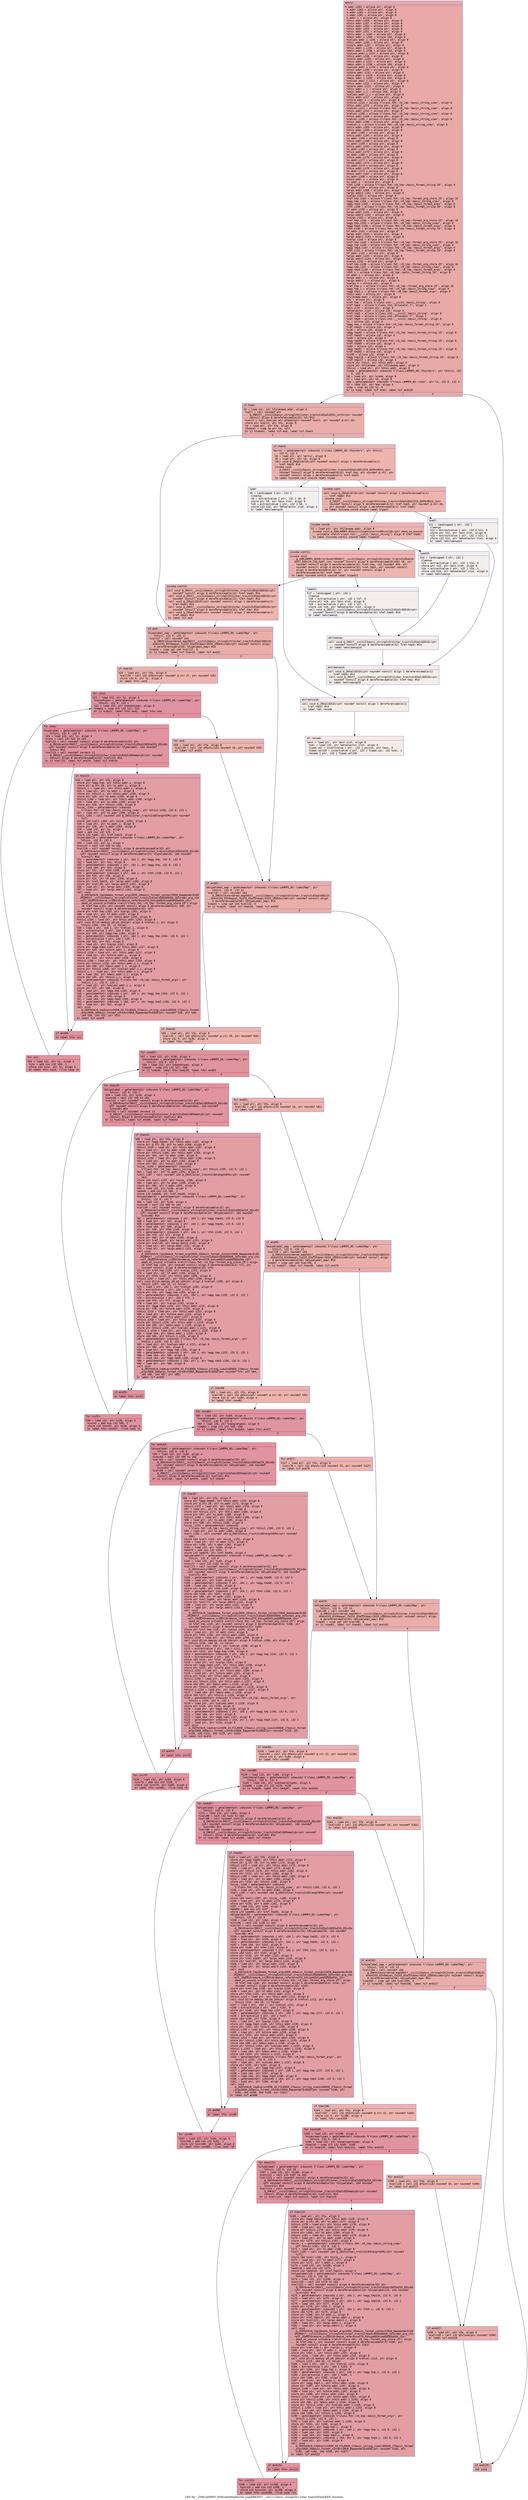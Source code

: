 digraph "CFG for '_ZN9LAMMPS_NS8LabelMap9write_mapERKNSt7__cxx1112basic_stringIcSt11char_traitsIcESaIcEEE' function" {
	label="CFG for '_ZN9LAMMPS_NS8LabelMap9write_mapERKNSt7__cxx1112basic_stringIcSt11char_traitsIcESaIcEEE' function";

	Node0x55bfca07d370 [shape=record,color="#3d50c3ff", style=filled, fillcolor="#ca3b3770" fontname="Courier",label="{entry:\l|  %.addr.i264 = alloca ptr, align 8\l  %.addr.i263 = alloca ptr, align 8\l  %.addr.i262 = alloca ptr, align 8\l  %.addr.i261 = alloca ptr, align 8\l  %.addr.i = alloca ptr, align 8\l  %this.addr.i259 = alloca ptr, align 8\l  %this.addr.i257 = alloca ptr, align 8\l  %this.addr.i255 = alloca ptr, align 8\l  %this.addr.i253 = alloca ptr, align 8\l  %this.addr.i251 = alloca ptr, align 8\l  %this.addr.i.i243 = alloca ptr, align 8\l  %desc.addr.i.i244 = alloca i64, align 8\l  %values.addr.i.i245 = alloca ptr, align 8\l  %this.addr.i246 = alloca ptr, align 8\l  %store.addr.i247 = alloca ptr, align 8\l  %this.addr.i.i235 = alloca ptr, align 8\l  %desc.addr.i.i236 = alloca i64, align 8\l  %values.addr.i.i237 = alloca ptr, align 8\l  %this.addr.i238 = alloca ptr, align 8\l  %store.addr.i239 = alloca ptr, align 8\l  %this.addr.i.i227 = alloca ptr, align 8\l  %desc.addr.i.i228 = alloca i64, align 8\l  %values.addr.i.i229 = alloca ptr, align 8\l  %this.addr.i230 = alloca ptr, align 8\l  %store.addr.i231 = alloca ptr, align 8\l  %this.addr.i.i219 = alloca ptr, align 8\l  %desc.addr.i.i220 = alloca i64, align 8\l  %values.addr.i.i221 = alloca ptr, align 8\l  %this.addr.i222 = alloca ptr, align 8\l  %store.addr.i223 = alloca ptr, align 8\l  %this.addr.i.i = alloca ptr, align 8\l  %desc.addr.i.i = alloca i64, align 8\l  %values.addr.i.i = alloca ptr, align 8\l  %this.addr.i217 = alloca ptr, align 8\l  %store.addr.i = alloca ptr, align 8\l  %retval.i214 = alloca %\"class.fmt::v9_lmp::basic_string_view\", align 8\l  %this.addr.i215 = alloca ptr, align 8\l  %retval.i211 = alloca %\"class.fmt::v9_lmp::basic_string_view\", align 8\l  %this.addr.i212 = alloca ptr, align 8\l  %retval.i208 = alloca %\"class.fmt::v9_lmp::basic_string_view\", align 8\l  %this.addr.i209 = alloca ptr, align 8\l  %retval.i205 = alloca %\"class.fmt::v9_lmp::basic_string_view\", align 8\l  %this.addr.i206 = alloca ptr, align 8\l  %retval.i = alloca %\"class.fmt::v9_lmp::basic_string_view\", align 8\l  %this.addr.i203 = alloca ptr, align 8\l  %this.addr.i198 = alloca ptr, align 8\l  %s.addr.i199 = alloca ptr, align 8\l  %this.addr.i193 = alloca ptr, align 8\l  %s.addr.i194 = alloca ptr, align 8\l  %this.addr.i188 = alloca ptr, align 8\l  %s.addr.i189 = alloca ptr, align 8\l  %this.addr.i183 = alloca ptr, align 8\l  %s.addr.i184 = alloca ptr, align 8\l  %this.addr.i179 = alloca ptr, align 8\l  %s.addr.i180 = alloca ptr, align 8\l  %this.addr.i176 = alloca ptr, align 8\l  %s.addr.i177 = alloca ptr, align 8\l  %this.addr.i173 = alloca ptr, align 8\l  %s.addr.i174 = alloca ptr, align 8\l  %this.addr.i170 = alloca ptr, align 8\l  %s.addr.i171 = alloca ptr, align 8\l  %this.addr.i167 = alloca ptr, align 8\l  %s.addr.i168 = alloca ptr, align 8\l  %this.addr.i = alloca ptr, align 8\l  %s.addr.i = alloca ptr, align 8\l  %fmt.i158 = alloca %\"class.fmt::v9_lmp::basic_format_string.10\", align 8\l  %f.addr.i159 = alloca ptr, align 8\l  %args.addr.i160 = alloca ptr, align 8\l  %args.addr2.i161 = alloca ptr, align 8\l  %vargs.i162 = alloca ptr, align 8\l  %ref.tmp.i163 = alloca %\"class.fmt::v9_lmp::format_arg_store.25\", align 16\l  %agg.tmp.i164 = alloca %\"class.fmt::v9_lmp::basic_string_view\", align 8\l  %agg.tmp3.i165 = alloca %\"class.fmt::v9_lmp::basic_format_args\", align 8\l  %fmt.i149 = alloca %\"class.fmt::v9_lmp::basic_format_string.10\", align 8\l  %f.addr.i150 = alloca ptr, align 8\l  %args.addr.i151 = alloca ptr, align 8\l  %args.addr2.i152 = alloca ptr, align 8\l  %vargs.i153 = alloca ptr, align 8\l  %ref.tmp.i154 = alloca %\"class.fmt::v9_lmp::format_arg_store.25\", align 16\l  %agg.tmp.i155 = alloca %\"class.fmt::v9_lmp::basic_string_view\", align 8\l  %agg.tmp3.i156 = alloca %\"class.fmt::v9_lmp::basic_format_args\", align 8\l  %fmt.i140 = alloca %\"class.fmt::v9_lmp::basic_format_string.10\", align 8\l  %f.addr.i141 = alloca ptr, align 8\l  %args.addr.i142 = alloca ptr, align 8\l  %args.addr2.i143 = alloca ptr, align 8\l  %vargs.i144 = alloca ptr, align 8\l  %ref.tmp.i145 = alloca %\"class.fmt::v9_lmp::format_arg_store.25\", align 16\l  %agg.tmp.i146 = alloca %\"class.fmt::v9_lmp::basic_string_view\", align 8\l  %agg.tmp3.i147 = alloca %\"class.fmt::v9_lmp::basic_format_args\", align 8\l  %fmt.i131 = alloca %\"class.fmt::v9_lmp::basic_format_string.10\", align 8\l  %f.addr.i132 = alloca ptr, align 8\l  %args.addr.i133 = alloca ptr, align 8\l  %args.addr2.i134 = alloca ptr, align 8\l  %vargs.i135 = alloca ptr, align 8\l  %ref.tmp.i136 = alloca %\"class.fmt::v9_lmp::format_arg_store.25\", align 16\l  %agg.tmp.i137 = alloca %\"class.fmt::v9_lmp::basic_string_view\", align 8\l  %agg.tmp3.i138 = alloca %\"class.fmt::v9_lmp::basic_format_args\", align 8\l  %fmt.i = alloca %\"class.fmt::v9_lmp::basic_format_string.10\", align 8\l  %f.addr.i = alloca ptr, align 8\l  %args.addr.i = alloca ptr, align 8\l  %args.addr2.i = alloca ptr, align 8\l  %vargs.i = alloca ptr, align 8\l  %ref.tmp.i = alloca %\"class.fmt::v9_lmp::format_arg_store.25\", align 16\l  %agg.tmp.i = alloca %\"class.fmt::v9_lmp::basic_string_view\", align 8\l  %agg.tmp3.i = alloca %\"class.fmt::v9_lmp::basic_format_args\", align 8\l  %this.addr = alloca ptr, align 8\l  %filename.addr = alloca ptr, align 8\l  %fp = alloca ptr, align 8\l  %ref.tmp = alloca %\"class.std::__cxx11::basic_string\", align 8\l  %ref.tmp4 = alloca %\"class.std::allocator.7\", align 1\l  %exn.slot = alloca ptr, align 8\l  %ehselector.slot = alloca i32, align 4\l  %ref.tmp5 = alloca %\"class.std::__cxx11::basic_string\", align 8\l  %ref.tmp6 = alloca %\"class.std::allocator.7\", align 1\l  %ref.tmp9 = alloca %\"class.std::__cxx11::basic_string\", align 8\l  %i = alloca i32, align 4\l  %agg.tmp = alloca %\"class.fmt::v9_lmp::basic_format_string.10\", align 8\l  %ref.tmp25 = alloca i32, align 4\l  %i36 = alloca i32, align 4\l  %agg.tmp44 = alloca %\"class.fmt::v9_lmp::basic_format_string.10\", align 8\l  %ref.tmp45 = alloca i32, align 4\l  %i60 = alloca i32, align 4\l  %agg.tmp68 = alloca %\"class.fmt::v9_lmp::basic_format_string.10\", align 8\l  %ref.tmp69 = alloca i32, align 4\l  %i84 = alloca i32, align 4\l  %agg.tmp92 = alloca %\"class.fmt::v9_lmp::basic_format_string.10\", align 8\l  %ref.tmp93 = alloca i32, align 4\l  %i108 = alloca i32, align 4\l  %agg.tmp116 = alloca %\"class.fmt::v9_lmp::basic_format_string.10\", align 8\l  %ref.tmp117 = alloca i32, align 4\l  store ptr %this, ptr %this.addr, align 8\l  store ptr %filename, ptr %filename.addr, align 8\l  %this1 = load ptr, ptr %this.addr, align 8\l  %comm = getelementptr inbounds %\"class.LAMMPS_NS::Pointers\", ptr %this1, i32\l... 0, i32 9\l  %0 = load ptr, ptr %comm, align 8\l  %1 = load ptr, ptr %0, align 8\l  %me = getelementptr inbounds %\"class.LAMMPS_NS::Comm\", ptr %1, i32 0, i32 4\l  %2 = load i32, ptr %me, align 4\l  %cmp = icmp eq i32 %2, 0\l  br i1 %cmp, label %if.then, label %if.end129\l|{<s0>T|<s1>F}}"];
	Node0x55bfca07d370:s0 -> Node0x55bfca083fa0[tooltip="entry -> if.then\nProbability 37.50%" ];
	Node0x55bfca07d370:s1 -> Node0x55bfca084010[tooltip="entry -> if.end129\nProbability 62.50%" ];
	Node0x55bfca083fa0 [shape=record,color="#3d50c3ff", style=filled, fillcolor="#d0473d70" fontname="Courier",label="{if.then:\l|  %3 = load ptr, ptr %filename.addr, align 8\l  %call = call noundef ptr\l... @_ZNKSt7__cxx1112basic_stringIcSt11char_traitsIcESaIcEE5c_strEv(ptr noundef\l... nonnull align 8 dereferenceable(32) %3) #14\l  %call2 = call noalias ptr @fopen(ptr noundef %call, ptr noundef @.str.25)\l  store ptr %call2, ptr %fp, align 8\l  %4 = load ptr, ptr %fp, align 8\l  %tobool = icmp ne ptr %4, null\l  br i1 %tobool, label %if.end, label %if.then3\l|{<s0>T|<s1>F}}"];
	Node0x55bfca083fa0:s0 -> Node0x55bfca084790[tooltip="if.then -> if.end\nProbability 62.50%" ];
	Node0x55bfca083fa0:s1 -> Node0x55bfca084860[tooltip="if.then -> if.then3\nProbability 37.50%" ];
	Node0x55bfca084860 [shape=record,color="#3d50c3ff", style=filled, fillcolor="#d8564670" fontname="Courier",label="{if.then3:\l|  %error = getelementptr inbounds %\"class.LAMMPS_NS::Pointers\", ptr %this1,\l... i32 0, i32 3\l  %5 = load ptr, ptr %error, align 8\l  %6 = load ptr, ptr %5, align 8\l  call void @_ZNSaIcEC1Ev(ptr noundef nonnull align 1 dereferenceable(1)\l... %ref.tmp4) #14\l  invoke void\l... @_ZNSt7__cxx1112basic_stringIcSt11char_traitsIcESaIcEEC2IS3_EEPKcRKS3_(ptr\l... noundef nonnull align 8 dereferenceable(32) %ref.tmp, ptr noundef @.str, ptr\l... noundef nonnull align 1 dereferenceable(1) %ref.tmp4)\l          to label %invoke.cont unwind label %lpad\l}"];
	Node0x55bfca084860 -> Node0x55bfca084d20[tooltip="if.then3 -> invoke.cont\nProbability 100.00%" ];
	Node0x55bfca084860 -> Node0x55bfca084da0[tooltip="if.then3 -> lpad\nProbability 0.00%" ];
	Node0x55bfca084d20 [shape=record,color="#3d50c3ff", style=filled, fillcolor="#d8564670" fontname="Courier",label="{invoke.cont:\l|  call void @_ZNSaIcEC1Ev(ptr noundef nonnull align 1 dereferenceable(1)\l... %ref.tmp6) #14\l  invoke void\l... @_ZNSt7__cxx1112basic_stringIcSt11char_traitsIcESaIcEEC2IS3_EEPKcRKS3_(ptr\l... noundef nonnull align 8 dereferenceable(32) %ref.tmp5, ptr noundef @.str.26,\l... ptr noundef nonnull align 1 dereferenceable(1) %ref.tmp6)\l          to label %invoke.cont8 unwind label %lpad7\l}"];
	Node0x55bfca084d20 -> Node0x55bfca085120[tooltip="invoke.cont -> invoke.cont8\nProbability 100.00%" ];
	Node0x55bfca084d20 -> Node0x55bfca085170[tooltip="invoke.cont -> lpad7\nProbability 0.00%" ];
	Node0x55bfca085120 [shape=record,color="#3d50c3ff", style=filled, fillcolor="#d8564670" fontname="Courier",label="{invoke.cont8:\l|  %7 = load ptr, ptr %filename.addr, align 8\l  invoke void @_ZN9LAMMPS_NS5utils11getsyserrorB5cxx11Ev(ptr dead_on_unwind\l... writable sret(%\"class.std::__cxx11::basic_string\") align 8 %ref.tmp9)\l          to label %invoke.cont11 unwind label %lpad10\l}"];
	Node0x55bfca085120 -> Node0x55bfca0850d0[tooltip="invoke.cont8 -> invoke.cont11\nProbability 100.00%" ];
	Node0x55bfca085120 -> Node0x55bfca0854c0[tooltip="invoke.cont8 -> lpad10\nProbability 0.00%" ];
	Node0x55bfca0850d0 [shape=record,color="#3d50c3ff", style=filled, fillcolor="#d8564670" fontname="Courier",label="{invoke.cont11:\l|  invoke void\l... @_ZN9LAMMPS_NS5Error3oneIJRKNSt7__cxx1112basic_stringIcSt11char_traitsIcESaIcE\l...EES7_EEEvS9_iS9_DpOT_(ptr noundef nonnull align 8 dereferenceable(196) %6, ptr\l... noundef nonnull align 8 dereferenceable(32) %ref.tmp, i32 noundef 455, ptr\l... noundef nonnull align 8 dereferenceable(32) %ref.tmp5, ptr noundef nonnull\l... align 8 dereferenceable(32) %7, ptr noundef nonnull align 8\l... dereferenceable(32) %ref.tmp9)\l          to label %invoke.cont13 unwind label %lpad12\l}"];
	Node0x55bfca0850d0 -> Node0x55bfca085780[tooltip="invoke.cont11 -> invoke.cont13\nProbability 100.00%" ];
	Node0x55bfca0850d0 -> Node0x55bfca085800[tooltip="invoke.cont11 -> lpad12\nProbability 0.00%" ];
	Node0x55bfca085780 [shape=record,color="#3d50c3ff", style=filled, fillcolor="#d8564670" fontname="Courier",label="{invoke.cont13:\l|  call void @_ZNSt7__cxx1112basic_stringIcSt11char_traitsIcESaIcEED1Ev(ptr\l... noundef nonnull align 8 dereferenceable(32) %ref.tmp9) #14\l  call void @_ZNSt7__cxx1112basic_stringIcSt11char_traitsIcESaIcEED1Ev(ptr\l... noundef nonnull align 8 dereferenceable(32) %ref.tmp5) #14\l  call void @_ZNSaIcED1Ev(ptr noundef nonnull align 1 dereferenceable(1)\l... %ref.tmp6) #14\l  call void @_ZNSt7__cxx1112basic_stringIcSt11char_traitsIcESaIcEED1Ev(ptr\l... noundef nonnull align 8 dereferenceable(32) %ref.tmp) #14\l  call void @_ZNSaIcED1Ev(ptr noundef nonnull align 1 dereferenceable(1)\l... %ref.tmp4) #14\l  br label %if.end\l}"];
	Node0x55bfca085780 -> Node0x55bfca084790[tooltip="invoke.cont13 -> if.end\nProbability 100.00%" ];
	Node0x55bfca084da0 [shape=record,color="#3d50c3ff", style=filled, fillcolor="#e3d9d370" fontname="Courier",label="{lpad:\l|  %8 = landingpad \{ ptr, i32 \}\l          cleanup\l  %9 = extractvalue \{ ptr, i32 \} %8, 0\l  store ptr %9, ptr %exn.slot, align 8\l  %10 = extractvalue \{ ptr, i32 \} %8, 1\l  store i32 %10, ptr %ehselector.slot, align 4\l  br label %ehcleanup16\l}"];
	Node0x55bfca084da0 -> Node0x55bfca0873e0[tooltip="lpad -> ehcleanup16\nProbability 100.00%" ];
	Node0x55bfca085170 [shape=record,color="#3d50c3ff", style=filled, fillcolor="#e3d9d370" fontname="Courier",label="{lpad7:\l|  %11 = landingpad \{ ptr, i32 \}\l          cleanup\l  %12 = extractvalue \{ ptr, i32 \} %11, 0\l  store ptr %12, ptr %exn.slot, align 8\l  %13 = extractvalue \{ ptr, i32 \} %11, 1\l  store i32 %13, ptr %ehselector.slot, align 4\l  br label %ehcleanup14\l}"];
	Node0x55bfca085170 -> Node0x55bfca087750[tooltip="lpad7 -> ehcleanup14\nProbability 100.00%" ];
	Node0x55bfca0854c0 [shape=record,color="#3d50c3ff", style=filled, fillcolor="#e3d9d370" fontname="Courier",label="{lpad10:\l|  %14 = landingpad \{ ptr, i32 \}\l          cleanup\l  %15 = extractvalue \{ ptr, i32 \} %14, 0\l  store ptr %15, ptr %exn.slot, align 8\l  %16 = extractvalue \{ ptr, i32 \} %14, 1\l  store i32 %16, ptr %ehselector.slot, align 4\l  br label %ehcleanup\l}"];
	Node0x55bfca0854c0 -> Node0x55bfca087b20[tooltip="lpad10 -> ehcleanup\nProbability 100.00%" ];
	Node0x55bfca085800 [shape=record,color="#3d50c3ff", style=filled, fillcolor="#e3d9d370" fontname="Courier",label="{lpad12:\l|  %17 = landingpad \{ ptr, i32 \}\l          cleanup\l  %18 = extractvalue \{ ptr, i32 \} %17, 0\l  store ptr %18, ptr %exn.slot, align 8\l  %19 = extractvalue \{ ptr, i32 \} %17, 1\l  store i32 %19, ptr %ehselector.slot, align 4\l  call void @_ZNSt7__cxx1112basic_stringIcSt11char_traitsIcESaIcEED1Ev(ptr\l... noundef nonnull align 8 dereferenceable(32) %ref.tmp9) #14\l  br label %ehcleanup\l}"];
	Node0x55bfca085800 -> Node0x55bfca087b20[tooltip="lpad12 -> ehcleanup\nProbability 100.00%" ];
	Node0x55bfca087b20 [shape=record,color="#3d50c3ff", style=filled, fillcolor="#e8d6cc70" fontname="Courier",label="{ehcleanup:\l|  call void @_ZNSt7__cxx1112basic_stringIcSt11char_traitsIcESaIcEED1Ev(ptr\l... noundef nonnull align 8 dereferenceable(32) %ref.tmp5) #14\l  br label %ehcleanup14\l}"];
	Node0x55bfca087b20 -> Node0x55bfca087750[tooltip="ehcleanup -> ehcleanup14\nProbability 100.00%" ];
	Node0x55bfca087750 [shape=record,color="#3d50c3ff", style=filled, fillcolor="#ead5c970" fontname="Courier",label="{ehcleanup14:\l|  call void @_ZNSaIcED1Ev(ptr noundef nonnull align 1 dereferenceable(1)\l... %ref.tmp6) #14\l  call void @_ZNSt7__cxx1112basic_stringIcSt11char_traitsIcESaIcEED1Ev(ptr\l... noundef nonnull align 8 dereferenceable(32) %ref.tmp) #14\l  br label %ehcleanup16\l}"];
	Node0x55bfca087750 -> Node0x55bfca0873e0[tooltip="ehcleanup14 -> ehcleanup16\nProbability 100.00%" ];
	Node0x55bfca0873e0 [shape=record,color="#3d50c3ff", style=filled, fillcolor="#ecd3c570" fontname="Courier",label="{ehcleanup16:\l|  call void @_ZNSaIcED1Ev(ptr noundef nonnull align 1 dereferenceable(1)\l... %ref.tmp4) #14\l  br label %eh.resume\l}"];
	Node0x55bfca0873e0 -> Node0x55bfca0885b0[tooltip="ehcleanup16 -> eh.resume\nProbability 100.00%" ];
	Node0x55bfca084790 [shape=record,color="#3d50c3ff", style=filled, fillcolor="#d0473d70" fontname="Courier",label="{if.end:\l|  %typelabel_map = getelementptr inbounds %\"class.LAMMPS_NS::LabelMap\", ptr\l... %this1, i32 0, i32 11\l  %call17 = call noundef i64\l... @_ZNKSt13unordered_mapINSt7__cxx1112basic_stringIcSt11char_traitsIcESaIcEEEiSt\l...4hashIS5_ESt8equal_toIS5_ESaISt4pairIKS5_iEEE4sizeEv(ptr noundef nonnull align\l... 8 dereferenceable(56) %typelabel_map) #14\l  %cmp18 = icmp ugt i64 %call17, 0\l  br i1 %cmp18, label %if.then19, label %if.end31\l|{<s0>T|<s1>F}}"];
	Node0x55bfca084790:s0 -> Node0x55bfca088a30[tooltip="if.end -> if.then19\nProbability 50.00%" ];
	Node0x55bfca084790:s1 -> Node0x55bfca088ab0[tooltip="if.end -> if.end31\nProbability 50.00%" ];
	Node0x55bfca088a30 [shape=record,color="#3d50c3ff", style=filled, fillcolor="#d6524470" fontname="Courier",label="{if.then19:\l|  %20 = load ptr, ptr %fp, align 8\l  %call20 = call i32 @fputs(ptr noundef @.str.27, ptr noundef %20)\l  store i32 0, ptr %i, align 4\l  br label %for.cond\l}"];
	Node0x55bfca088a30 -> Node0x55bfca088ed0[tooltip="if.then19 -> for.cond\nProbability 100.00%" ];
	Node0x55bfca088ed0 [shape=record,color="#b70d28ff", style=filled, fillcolor="#b70d2870" fontname="Courier",label="{for.cond:\l|  %21 = load i32, ptr %i, align 4\l  %natomtypes = getelementptr inbounds %\"class.LAMMPS_NS::LabelMap\", ptr\l... %this1, i32 0, i32 1\l  %22 = load i32, ptr %natomtypes, align 8\l  %cmp21 = icmp slt i32 %21, %22\l  br i1 %cmp21, label %for.body, label %for.end\l|{<s0>T|<s1>F}}"];
	Node0x55bfca088ed0:s0 -> Node0x55bfca0892a0[tooltip="for.cond -> for.body\nProbability 96.88%" ];
	Node0x55bfca088ed0:s1 -> Node0x55bfca089320[tooltip="for.cond -> for.end\nProbability 3.12%" ];
	Node0x55bfca0892a0 [shape=record,color="#b70d28ff", style=filled, fillcolor="#b70d2870" fontname="Courier",label="{for.body:\l|  %typelabel = getelementptr inbounds %\"class.LAMMPS_NS::LabelMap\", ptr\l... %this1, i32 0, i32 6\l  %23 = load i32, ptr %i, align 4\l  %conv = sext i32 %23 to i64\l  %call22 = call noundef nonnull align 8 dereferenceable(32) ptr\l... @_ZNSt6vectorINSt7__cxx1112basic_stringIcSt11char_traitsIcESaIcEEESaIS5_EEixEm\l...(ptr noundef nonnull align 8 dereferenceable(24) %typelabel, i64 noundef\l... %conv) #14\l  %call23 = call noundef zeroext i1\l... @_ZNKSt7__cxx1112basic_stringIcSt11char_traitsIcESaIcEE5emptyEv(ptr noundef\l... nonnull align 8 dereferenceable(32) %call22) #14\l  br i1 %call23, label %if.end29, label %if.then24\l|{<s0>T|<s1>F}}"];
	Node0x55bfca0892a0:s0 -> Node0x55bfca089870[tooltip="for.body -> if.end29\nProbability 50.00%" ];
	Node0x55bfca0892a0:s1 -> Node0x55bfca089a00[tooltip="for.body -> if.then24\nProbability 50.00%" ];
	Node0x55bfca089a00 [shape=record,color="#3d50c3ff", style=filled, fillcolor="#be242e70" fontname="Courier",label="{if.then24:\l|  %24 = load ptr, ptr %fp, align 8\l  store ptr %agg.tmp, ptr %this.addr.i, align 8\l  store ptr @.str.28, ptr %s.addr.i, align 8\l  %this1.i = load ptr, ptr %this.addr.i, align 8\l  %25 = load ptr, ptr %s.addr.i, align 8\l  store ptr %this1.i, ptr %this.addr.i198, align 8\l  store ptr %25, ptr %s.addr.i199, align 8\l  %this1.i200 = load ptr, ptr %this.addr.i198, align 8\l  %26 = load ptr, ptr %s.addr.i199, align 8\l  store ptr %26, ptr %this1.i200, align 8\l  %size_.i201 = getelementptr inbounds\l... %\"class.fmt::v9_lmp::basic_string_view\", ptr %this1.i200, i32 0, i32 1\l  %27 = load ptr, ptr %s.addr.i199, align 8\l  %call.i202 = call noundef i64 @_ZNSt11char_traitsIcE6lengthEPKc(ptr noundef\l... %27)\l  store i64 %call.i202, ptr %size_.i201, align 8\l  %28 = load ptr, ptr %s.addr.i, align 8\l  store ptr %28, ptr %.addr.i264, align 8\l  %29 = load i32, ptr %i, align 4\l  %add = add nsw i32 %29, 1\l  store i32 %add, ptr %ref.tmp25, align 4\l  %typelabel26 = getelementptr inbounds %\"class.LAMMPS_NS::LabelMap\", ptr\l... %this1, i32 0, i32 6\l  %30 = load i32, ptr %i, align 4\l  %conv27 = sext i32 %30 to i64\l  %call28 = call noundef nonnull align 8 dereferenceable(32) ptr\l... @_ZNSt6vectorINSt7__cxx1112basic_stringIcSt11char_traitsIcESaIcEEESaIS5_EEixEm\l...(ptr noundef nonnull align 8 dereferenceable(24) %typelabel26, i64 noundef\l... %conv27) #14\l  %31 = getelementptr inbounds \{ ptr, i64 \}, ptr %agg.tmp, i32 0, i32 0\l  %32 = load ptr, ptr %31, align 8\l  %33 = getelementptr inbounds \{ ptr, i64 \}, ptr %agg.tmp, i32 0, i32 1\l  %34 = load i64, ptr %33, align 8\l  store ptr %32, ptr %fmt.i158, align 8\l  %35 = getelementptr inbounds \{ ptr, i64 \}, ptr %fmt.i158, i32 0, i32 1\l  store i64 %34, ptr %35, align 8\l  store ptr %24, ptr %f.addr.i159, align 8\l  store ptr %ref.tmp25, ptr %args.addr.i160, align 8\l  store ptr %call28, ptr %args.addr2.i161, align 8\l  %36 = load ptr, ptr %args.addr.i160, align 8\l  %37 = load ptr, ptr %args.addr2.i161, align 8\l  call void\l... @_ZN3fmt6v9_lmp16make_format_argsINS0_20basic_format_contextINS0_8appenderEcEE\l...JRiRNSt7__cxx1112basic_stringIcSt11char_traitsIcESaIcEEEEEENS0_16format_arg_sto\l...reIT_JDpNSt9remove_cvINSt16remove_referenceIT0_E4typeEE4typeEEEEDpOSH_(ptr\l... dead_on_unwind writable sret(%\"class.fmt::v9_lmp::format_arg_store.25\") align\l... 16 %ref.tmp.i163, ptr noundef nonnull align 4 dereferenceable(4) %36, ptr\l... noundef nonnull align 8 dereferenceable(32) %37)\l  store ptr %ref.tmp.i163, ptr %vargs.i162, align 8\l  %38 = load ptr, ptr %f.addr.i159, align 8\l  store ptr %fmt.i158, ptr %this.addr.i203, align 8\l  %this1.i204 = load ptr, ptr %this.addr.i203, align 8\l  call void @llvm.memcpy.p0.p0.i64(ptr align 8 %retval.i, ptr align 8\l... %this1.i204, i64 16, i1 false)\l  %39 = load \{ ptr, i64 \}, ptr %retval.i, align 8\l  %40 = extractvalue \{ ptr, i64 \} %39, 0\l  store ptr %40, ptr %agg.tmp.i164, align 8\l  %41 = getelementptr inbounds \{ ptr, i64 \}, ptr %agg.tmp.i164, i32 0, i32 1\l  %42 = extractvalue \{ ptr, i64 \} %39, 1\l  store i64 %42, ptr %41, align 8\l  %43 = load ptr, ptr %vargs.i162, align 8\l  store ptr %agg.tmp3.i165, ptr %this.addr.i217, align 8\l  store ptr %43, ptr %store.addr.i, align 8\l  %this1.i218 = load ptr, ptr %this.addr.i217, align 8\l  %44 = load ptr, ptr %store.addr.i, align 8\l  store ptr %44, ptr %this.addr.i259, align 8\l  %this1.i260 = load ptr, ptr %this.addr.i259, align 8\l  store ptr %this1.i218, ptr %this.addr.i.i, align 8\l  store i64 209, ptr %desc.addr.i.i, align 8\l  store ptr %this1.i260, ptr %values.addr.i.i, align 8\l  %this1.i.i = load ptr, ptr %this.addr.i.i, align 8\l  %45 = load i64, ptr %desc.addr.i.i, align 8\l  store i64 %45, ptr %this1.i.i, align 8\l  %46 = getelementptr inbounds %\"class.fmt::v9_lmp::basic_format_args\", ptr\l... %this1.i.i, i32 0, i32 1\l  %47 = load ptr, ptr %values.addr.i.i, align 8\l  store ptr %47, ptr %46, align 8\l  %48 = load ptr, ptr %agg.tmp.i164, align 8\l  %49 = getelementptr inbounds \{ ptr, i64 \}, ptr %agg.tmp.i164, i32 0, i32 1\l  %50 = load i64, ptr %49, align 8\l  %51 = load i64, ptr %agg.tmp3.i165, align 8\l  %52 = getelementptr inbounds \{ i64, ptr \}, ptr %agg.tmp3.i165, i32 0, i32 1\l  %53 = load ptr, ptr %52, align 8\l  call void\l... @_ZN3fmt6v9_lmp6vprintEP8_IO_FILENS0_17basic_string_viewIcEENS0_17basic_format\l..._argsINS0_20basic_format_contextINS0_8appenderEcEEEE(ptr noundef %38, ptr %48,\l... i64 %50, i64 %51, ptr %53)\l  br label %if.end29\l}"];
	Node0x55bfca089a00 -> Node0x55bfca089870[tooltip="if.then24 -> if.end29\nProbability 100.00%" ];
	Node0x55bfca089870 [shape=record,color="#b70d28ff", style=filled, fillcolor="#b70d2870" fontname="Courier",label="{if.end29:\l|  br label %for.inc\l}"];
	Node0x55bfca089870 -> Node0x55bfca08d6d0[tooltip="if.end29 -> for.inc\nProbability 100.00%" ];
	Node0x55bfca08d6d0 [shape=record,color="#b70d28ff", style=filled, fillcolor="#b70d2870" fontname="Courier",label="{for.inc:\l|  %54 = load i32, ptr %i, align 4\l  %inc = add nsw i32 %54, 1\l  store i32 %inc, ptr %i, align 4\l  br label %for.cond, !llvm.loop !6\l}"];
	Node0x55bfca08d6d0 -> Node0x55bfca088ed0[tooltip="for.inc -> for.cond\nProbability 100.00%" ];
	Node0x55bfca089320 [shape=record,color="#3d50c3ff", style=filled, fillcolor="#d6524470" fontname="Courier",label="{for.end:\l|  %55 = load ptr, ptr %fp, align 8\l  %call30 = call i32 @fputc(i32 noundef 10, ptr noundef %55)\l  br label %if.end31\l}"];
	Node0x55bfca089320 -> Node0x55bfca088ab0[tooltip="for.end -> if.end31\nProbability 100.00%" ];
	Node0x55bfca088ab0 [shape=record,color="#3d50c3ff", style=filled, fillcolor="#d0473d70" fontname="Courier",label="{if.end31:\l|  %btypelabel_map = getelementptr inbounds %\"class.LAMMPS_NS::LabelMap\", ptr\l... %this1, i32 0, i32 12\l  %call32 = call noundef i64\l... @_ZNKSt13unordered_mapINSt7__cxx1112basic_stringIcSt11char_traitsIcESaIcEEEiSt\l...4hashIS5_ESt8equal_toIS5_ESaISt4pairIKS5_iEEE4sizeEv(ptr noundef nonnull align\l... 8 dereferenceable(56) %btypelabel_map) #14\l  %cmp33 = icmp ugt i64 %call32, 0\l  br i1 %cmp33, label %if.then34, label %if.end55\l|{<s0>T|<s1>F}}"];
	Node0x55bfca088ab0:s0 -> Node0x55bfca08e000[tooltip="if.end31 -> if.then34\nProbability 50.00%" ];
	Node0x55bfca088ab0:s1 -> Node0x55bfca081ba0[tooltip="if.end31 -> if.end55\nProbability 50.00%" ];
	Node0x55bfca08e000 [shape=record,color="#3d50c3ff", style=filled, fillcolor="#d6524470" fontname="Courier",label="{if.then34:\l|  %56 = load ptr, ptr %fp, align 8\l  %call35 = call i32 @fputs(ptr noundef @.str.29, ptr noundef %56)\l  store i32 0, ptr %i36, align 4\l  br label %for.cond37\l}"];
	Node0x55bfca08e000 -> Node0x55bfca081f40[tooltip="if.then34 -> for.cond37\nProbability 100.00%" ];
	Node0x55bfca081f40 [shape=record,color="#b70d28ff", style=filled, fillcolor="#b70d2870" fontname="Courier",label="{for.cond37:\l|  %57 = load i32, ptr %i36, align 4\l  %nbondtypes = getelementptr inbounds %\"class.LAMMPS_NS::LabelMap\", ptr\l... %this1, i32 0, i32 2\l  %58 = load i32, ptr %nbondtypes, align 4\l  %cmp38 = icmp slt i32 %57, %58\l  br i1 %cmp38, label %for.body39, label %for.end53\l|{<s0>T|<s1>F}}"];
	Node0x55bfca081f40:s0 -> Node0x55bfca082220[tooltip="for.cond37 -> for.body39\nProbability 96.88%" ];
	Node0x55bfca081f40:s1 -> Node0x55bfca0822a0[tooltip="for.cond37 -> for.end53\nProbability 3.12%" ];
	Node0x55bfca082220 [shape=record,color="#b70d28ff", style=filled, fillcolor="#b70d2870" fontname="Courier",label="{for.body39:\l|  %btypelabel = getelementptr inbounds %\"class.LAMMPS_NS::LabelMap\", ptr\l... %this1, i32 0, i32 7\l  %59 = load i32, ptr %i36, align 4\l  %conv40 = sext i32 %59 to i64\l  %call41 = call noundef nonnull align 8 dereferenceable(32) ptr\l... @_ZNSt6vectorINSt7__cxx1112basic_stringIcSt11char_traitsIcESaIcEEESaIS5_EEixEm\l...(ptr noundef nonnull align 8 dereferenceable(24) %btypelabel, i64 noundef\l... %conv40) #14\l  %call42 = call noundef zeroext i1\l... @_ZNKSt7__cxx1112basic_stringIcSt11char_traitsIcESaIcEE5emptyEv(ptr noundef\l... nonnull align 8 dereferenceable(32) %call41) #14\l  br i1 %call42, label %if.end50, label %if.then43\l|{<s0>T|<s1>F}}"];
	Node0x55bfca082220:s0 -> Node0x55bfca08f8f0[tooltip="for.body39 -> if.end50\nProbability 50.00%" ];
	Node0x55bfca082220:s1 -> Node0x55bfca08fa80[tooltip="for.body39 -> if.then43\nProbability 50.00%" ];
	Node0x55bfca08fa80 [shape=record,color="#3d50c3ff", style=filled, fillcolor="#be242e70" fontname="Courier",label="{if.then43:\l|  %60 = load ptr, ptr %fp, align 8\l  store ptr %agg.tmp44, ptr %this.addr.i167, align 8\l  store ptr @.str.28, ptr %s.addr.i168, align 8\l  %this1.i169 = load ptr, ptr %this.addr.i167, align 8\l  %61 = load ptr, ptr %s.addr.i168, align 8\l  store ptr %this1.i169, ptr %this.addr.i193, align 8\l  store ptr %61, ptr %s.addr.i194, align 8\l  %this1.i195 = load ptr, ptr %this.addr.i193, align 8\l  %62 = load ptr, ptr %s.addr.i194, align 8\l  store ptr %62, ptr %this1.i195, align 8\l  %size_.i196 = getelementptr inbounds\l... %\"class.fmt::v9_lmp::basic_string_view\", ptr %this1.i195, i32 0, i32 1\l  %63 = load ptr, ptr %s.addr.i194, align 8\l  %call.i197 = call noundef i64 @_ZNSt11char_traitsIcE6lengthEPKc(ptr noundef\l... %63)\l  store i64 %call.i197, ptr %size_.i196, align 8\l  %64 = load ptr, ptr %s.addr.i168, align 8\l  store ptr %64, ptr %.addr.i263, align 8\l  %65 = load i32, ptr %i36, align 4\l  %add46 = add nsw i32 %65, 1\l  store i32 %add46, ptr %ref.tmp45, align 4\l  %btypelabel47 = getelementptr inbounds %\"class.LAMMPS_NS::LabelMap\", ptr\l... %this1, i32 0, i32 7\l  %66 = load i32, ptr %i36, align 4\l  %conv48 = sext i32 %66 to i64\l  %call49 = call noundef nonnull align 8 dereferenceable(32) ptr\l... @_ZNSt6vectorINSt7__cxx1112basic_stringIcSt11char_traitsIcESaIcEEESaIS5_EEixEm\l...(ptr noundef nonnull align 8 dereferenceable(24) %btypelabel47, i64 noundef\l... %conv48) #14\l  %67 = getelementptr inbounds \{ ptr, i64 \}, ptr %agg.tmp44, i32 0, i32 0\l  %68 = load ptr, ptr %67, align 8\l  %69 = getelementptr inbounds \{ ptr, i64 \}, ptr %agg.tmp44, i32 0, i32 1\l  %70 = load i64, ptr %69, align 8\l  store ptr %68, ptr %fmt.i149, align 8\l  %71 = getelementptr inbounds \{ ptr, i64 \}, ptr %fmt.i149, i32 0, i32 1\l  store i64 %70, ptr %71, align 8\l  store ptr %60, ptr %f.addr.i150, align 8\l  store ptr %ref.tmp45, ptr %args.addr.i151, align 8\l  store ptr %call49, ptr %args.addr2.i152, align 8\l  %72 = load ptr, ptr %args.addr.i151, align 8\l  %73 = load ptr, ptr %args.addr2.i152, align 8\l  call void\l... @_ZN3fmt6v9_lmp16make_format_argsINS0_20basic_format_contextINS0_8appenderEcEE\l...JRiRNSt7__cxx1112basic_stringIcSt11char_traitsIcESaIcEEEEEENS0_16format_arg_sto\l...reIT_JDpNSt9remove_cvINSt16remove_referenceIT0_E4typeEE4typeEEEEDpOSH_(ptr\l... dead_on_unwind writable sret(%\"class.fmt::v9_lmp::format_arg_store.25\") align\l... 16 %ref.tmp.i154, ptr noundef nonnull align 4 dereferenceable(4) %72, ptr\l... noundef nonnull align 8 dereferenceable(32) %73)\l  store ptr %ref.tmp.i154, ptr %vargs.i153, align 8\l  %74 = load ptr, ptr %f.addr.i150, align 8\l  store ptr %fmt.i149, ptr %this.addr.i206, align 8\l  %this1.i207 = load ptr, ptr %this.addr.i206, align 8\l  call void @llvm.memcpy.p0.p0.i64(ptr align 8 %retval.i205, ptr align 8\l... %this1.i207, i64 16, i1 false)\l  %75 = load \{ ptr, i64 \}, ptr %retval.i205, align 8\l  %76 = extractvalue \{ ptr, i64 \} %75, 0\l  store ptr %76, ptr %agg.tmp.i155, align 8\l  %77 = getelementptr inbounds \{ ptr, i64 \}, ptr %agg.tmp.i155, i32 0, i32 1\l  %78 = extractvalue \{ ptr, i64 \} %75, 1\l  store i64 %78, ptr %77, align 8\l  %79 = load ptr, ptr %vargs.i153, align 8\l  store ptr %agg.tmp3.i156, ptr %this.addr.i222, align 8\l  store ptr %79, ptr %store.addr.i223, align 8\l  %this1.i224 = load ptr, ptr %this.addr.i222, align 8\l  %80 = load ptr, ptr %store.addr.i223, align 8\l  store ptr %80, ptr %this.addr.i257, align 8\l  %this1.i258 = load ptr, ptr %this.addr.i257, align 8\l  store ptr %this1.i224, ptr %this.addr.i.i219, align 8\l  store i64 209, ptr %desc.addr.i.i220, align 8\l  store ptr %this1.i258, ptr %values.addr.i.i221, align 8\l  %this1.i.i226 = load ptr, ptr %this.addr.i.i219, align 8\l  %81 = load i64, ptr %desc.addr.i.i220, align 8\l  store i64 %81, ptr %this1.i.i226, align 8\l  %82 = getelementptr inbounds %\"class.fmt::v9_lmp::basic_format_args\", ptr\l... %this1.i.i226, i32 0, i32 1\l  %83 = load ptr, ptr %values.addr.i.i221, align 8\l  store ptr %83, ptr %82, align 8\l  %84 = load ptr, ptr %agg.tmp.i155, align 8\l  %85 = getelementptr inbounds \{ ptr, i64 \}, ptr %agg.tmp.i155, i32 0, i32 1\l  %86 = load i64, ptr %85, align 8\l  %87 = load i64, ptr %agg.tmp3.i156, align 8\l  %88 = getelementptr inbounds \{ i64, ptr \}, ptr %agg.tmp3.i156, i32 0, i32 1\l  %89 = load ptr, ptr %88, align 8\l  call void\l... @_ZN3fmt6v9_lmp6vprintEP8_IO_FILENS0_17basic_string_viewIcEENS0_17basic_format\l..._argsINS0_20basic_format_contextINS0_8appenderEcEEEE(ptr noundef %74, ptr %84,\l... i64 %86, i64 %87, ptr %89)\l  br label %if.end50\l}"];
	Node0x55bfca08fa80 -> Node0x55bfca08f8f0[tooltip="if.then43 -> if.end50\nProbability 100.00%" ];
	Node0x55bfca08f8f0 [shape=record,color="#b70d28ff", style=filled, fillcolor="#b70d2870" fontname="Courier",label="{if.end50:\l|  br label %for.inc51\l}"];
	Node0x55bfca08f8f0 -> Node0x55bfca092c70[tooltip="if.end50 -> for.inc51\nProbability 100.00%" ];
	Node0x55bfca092c70 [shape=record,color="#b70d28ff", style=filled, fillcolor="#b70d2870" fontname="Courier",label="{for.inc51:\l|  %90 = load i32, ptr %i36, align 4\l  %inc52 = add nsw i32 %90, 1\l  store i32 %inc52, ptr %i36, align 4\l  br label %for.cond37, !llvm.loop !8\l}"];
	Node0x55bfca092c70 -> Node0x55bfca081f40[tooltip="for.inc51 -> for.cond37\nProbability 100.00%" ];
	Node0x55bfca0822a0 [shape=record,color="#3d50c3ff", style=filled, fillcolor="#d6524470" fontname="Courier",label="{for.end53:\l|  %91 = load ptr, ptr %fp, align 8\l  %call54 = call i32 @fputc(i32 noundef 10, ptr noundef %91)\l  br label %if.end55\l}"];
	Node0x55bfca0822a0 -> Node0x55bfca081ba0[tooltip="for.end53 -> if.end55\nProbability 100.00%" ];
	Node0x55bfca081ba0 [shape=record,color="#3d50c3ff", style=filled, fillcolor="#d0473d70" fontname="Courier",label="{if.end55:\l|  %atypelabel_map = getelementptr inbounds %\"class.LAMMPS_NS::LabelMap\", ptr\l... %this1, i32 0, i32 13\l  %call56 = call noundef i64\l... @_ZNKSt13unordered_mapINSt7__cxx1112basic_stringIcSt11char_traitsIcESaIcEEEiSt\l...4hashIS5_ESt8equal_toIS5_ESaISt4pairIKS5_iEEE4sizeEv(ptr noundef nonnull align\l... 8 dereferenceable(56) %atypelabel_map) #14\l  %cmp57 = icmp ugt i64 %call56, 0\l  br i1 %cmp57, label %if.then58, label %if.end79\l|{<s0>T|<s1>F}}"];
	Node0x55bfca081ba0:s0 -> Node0x55bfca0934b0[tooltip="if.end55 -> if.then58\nProbability 50.00%" ];
	Node0x55bfca081ba0:s1 -> Node0x55bfca093530[tooltip="if.end55 -> if.end79\nProbability 50.00%" ];
	Node0x55bfca0934b0 [shape=record,color="#3d50c3ff", style=filled, fillcolor="#d6524470" fontname="Courier",label="{if.then58:\l|  %92 = load ptr, ptr %fp, align 8\l  %call59 = call i32 @fputs(ptr noundef @.str.30, ptr noundef %92)\l  store i32 0, ptr %i60, align 4\l  br label %for.cond61\l}"];
	Node0x55bfca0934b0 -> Node0x55bfca0938d0[tooltip="if.then58 -> for.cond61\nProbability 100.00%" ];
	Node0x55bfca0938d0 [shape=record,color="#b70d28ff", style=filled, fillcolor="#b70d2870" fontname="Courier",label="{for.cond61:\l|  %93 = load i32, ptr %i60, align 4\l  %nangletypes = getelementptr inbounds %\"class.LAMMPS_NS::LabelMap\", ptr\l... %this1, i32 0, i32 3\l  %94 = load i32, ptr %nangletypes, align 8\l  %cmp62 = icmp slt i32 %93, %94\l  br i1 %cmp62, label %for.body63, label %for.end77\l|{<s0>T|<s1>F}}"];
	Node0x55bfca0938d0:s0 -> Node0x55bfca093bb0[tooltip="for.cond61 -> for.body63\nProbability 96.88%" ];
	Node0x55bfca0938d0:s1 -> Node0x55bfca093c30[tooltip="for.cond61 -> for.end77\nProbability 3.12%" ];
	Node0x55bfca093bb0 [shape=record,color="#b70d28ff", style=filled, fillcolor="#b70d2870" fontname="Courier",label="{for.body63:\l|  %atypelabel = getelementptr inbounds %\"class.LAMMPS_NS::LabelMap\", ptr\l... %this1, i32 0, i32 8\l  %95 = load i32, ptr %i60, align 4\l  %conv64 = sext i32 %95 to i64\l  %call65 = call noundef nonnull align 8 dereferenceable(32) ptr\l... @_ZNSt6vectorINSt7__cxx1112basic_stringIcSt11char_traitsIcESaIcEEESaIS5_EEixEm\l...(ptr noundef nonnull align 8 dereferenceable(24) %atypelabel, i64 noundef\l... %conv64) #14\l  %call66 = call noundef zeroext i1\l... @_ZNKSt7__cxx1112basic_stringIcSt11char_traitsIcESaIcEE5emptyEv(ptr noundef\l... nonnull align 8 dereferenceable(32) %call65) #14\l  br i1 %call66, label %if.end74, label %if.then67\l|{<s0>T|<s1>F}}"];
	Node0x55bfca093bb0:s0 -> Node0x55bfca08c8a0[tooltip="for.body63 -> if.end74\nProbability 50.00%" ];
	Node0x55bfca093bb0:s1 -> Node0x55bfca08ca30[tooltip="for.body63 -> if.then67\nProbability 50.00%" ];
	Node0x55bfca08ca30 [shape=record,color="#3d50c3ff", style=filled, fillcolor="#be242e70" fontname="Courier",label="{if.then67:\l|  %96 = load ptr, ptr %fp, align 8\l  store ptr %agg.tmp68, ptr %this.addr.i170, align 8\l  store ptr @.str.28, ptr %s.addr.i171, align 8\l  %this1.i172 = load ptr, ptr %this.addr.i170, align 8\l  %97 = load ptr, ptr %s.addr.i171, align 8\l  store ptr %this1.i172, ptr %this.addr.i188, align 8\l  store ptr %97, ptr %s.addr.i189, align 8\l  %this1.i190 = load ptr, ptr %this.addr.i188, align 8\l  %98 = load ptr, ptr %s.addr.i189, align 8\l  store ptr %98, ptr %this1.i190, align 8\l  %size_.i191 = getelementptr inbounds\l... %\"class.fmt::v9_lmp::basic_string_view\", ptr %this1.i190, i32 0, i32 1\l  %99 = load ptr, ptr %s.addr.i189, align 8\l  %call.i192 = call noundef i64 @_ZNSt11char_traitsIcE6lengthEPKc(ptr noundef\l... %99)\l  store i64 %call.i192, ptr %size_.i191, align 8\l  %100 = load ptr, ptr %s.addr.i171, align 8\l  store ptr %100, ptr %.addr.i262, align 8\l  %101 = load i32, ptr %i60, align 4\l  %add70 = add nsw i32 %101, 1\l  store i32 %add70, ptr %ref.tmp69, align 4\l  %atypelabel71 = getelementptr inbounds %\"class.LAMMPS_NS::LabelMap\", ptr\l... %this1, i32 0, i32 8\l  %102 = load i32, ptr %i60, align 4\l  %conv72 = sext i32 %102 to i64\l  %call73 = call noundef nonnull align 8 dereferenceable(32) ptr\l... @_ZNSt6vectorINSt7__cxx1112basic_stringIcSt11char_traitsIcESaIcEEESaIS5_EEixEm\l...(ptr noundef nonnull align 8 dereferenceable(24) %atypelabel71, i64 noundef\l... %conv72) #14\l  %103 = getelementptr inbounds \{ ptr, i64 \}, ptr %agg.tmp68, i32 0, i32 0\l  %104 = load ptr, ptr %103, align 8\l  %105 = getelementptr inbounds \{ ptr, i64 \}, ptr %agg.tmp68, i32 0, i32 1\l  %106 = load i64, ptr %105, align 8\l  store ptr %104, ptr %fmt.i140, align 8\l  %107 = getelementptr inbounds \{ ptr, i64 \}, ptr %fmt.i140, i32 0, i32 1\l  store i64 %106, ptr %107, align 8\l  store ptr %96, ptr %f.addr.i141, align 8\l  store ptr %ref.tmp69, ptr %args.addr.i142, align 8\l  store ptr %call73, ptr %args.addr2.i143, align 8\l  %108 = load ptr, ptr %args.addr.i142, align 8\l  %109 = load ptr, ptr %args.addr2.i143, align 8\l  call void\l... @_ZN3fmt6v9_lmp16make_format_argsINS0_20basic_format_contextINS0_8appenderEcEE\l...JRiRNSt7__cxx1112basic_stringIcSt11char_traitsIcESaIcEEEEEENS0_16format_arg_sto\l...reIT_JDpNSt9remove_cvINSt16remove_referenceIT0_E4typeEE4typeEEEEDpOSH_(ptr\l... dead_on_unwind writable sret(%\"class.fmt::v9_lmp::format_arg_store.25\") align\l... 16 %ref.tmp.i145, ptr noundef nonnull align 4 dereferenceable(4) %108, ptr\l... noundef nonnull align 8 dereferenceable(32) %109)\l  store ptr %ref.tmp.i145, ptr %vargs.i144, align 8\l  %110 = load ptr, ptr %f.addr.i141, align 8\l  store ptr %fmt.i140, ptr %this.addr.i209, align 8\l  %this1.i210 = load ptr, ptr %this.addr.i209, align 8\l  call void @llvm.memcpy.p0.p0.i64(ptr align 8 %retval.i208, ptr align 8\l... %this1.i210, i64 16, i1 false)\l  %111 = load \{ ptr, i64 \}, ptr %retval.i208, align 8\l  %112 = extractvalue \{ ptr, i64 \} %111, 0\l  store ptr %112, ptr %agg.tmp.i146, align 8\l  %113 = getelementptr inbounds \{ ptr, i64 \}, ptr %agg.tmp.i146, i32 0, i32 1\l  %114 = extractvalue \{ ptr, i64 \} %111, 1\l  store i64 %114, ptr %113, align 8\l  %115 = load ptr, ptr %vargs.i144, align 8\l  store ptr %agg.tmp3.i147, ptr %this.addr.i230, align 8\l  store ptr %115, ptr %store.addr.i231, align 8\l  %this1.i232 = load ptr, ptr %this.addr.i230, align 8\l  %116 = load ptr, ptr %store.addr.i231, align 8\l  store ptr %116, ptr %this.addr.i255, align 8\l  %this1.i256 = load ptr, ptr %this.addr.i255, align 8\l  store ptr %this1.i232, ptr %this.addr.i.i227, align 8\l  store i64 209, ptr %desc.addr.i.i228, align 8\l  store ptr %this1.i256, ptr %values.addr.i.i229, align 8\l  %this1.i.i234 = load ptr, ptr %this.addr.i.i227, align 8\l  %117 = load i64, ptr %desc.addr.i.i228, align 8\l  store i64 %117, ptr %this1.i.i234, align 8\l  %118 = getelementptr inbounds %\"class.fmt::v9_lmp::basic_format_args\", ptr\l... %this1.i.i234, i32 0, i32 1\l  %119 = load ptr, ptr %values.addr.i.i229, align 8\l  store ptr %119, ptr %118, align 8\l  %120 = load ptr, ptr %agg.tmp.i146, align 8\l  %121 = getelementptr inbounds \{ ptr, i64 \}, ptr %agg.tmp.i146, i32 0, i32 1\l  %122 = load i64, ptr %121, align 8\l  %123 = load i64, ptr %agg.tmp3.i147, align 8\l  %124 = getelementptr inbounds \{ i64, ptr \}, ptr %agg.tmp3.i147, i32 0, i32 1\l  %125 = load ptr, ptr %124, align 8\l  call void\l... @_ZN3fmt6v9_lmp6vprintEP8_IO_FILENS0_17basic_string_viewIcEENS0_17basic_format\l..._argsINS0_20basic_format_contextINS0_8appenderEcEEEE(ptr noundef %110, ptr\l... %120, i64 %122, i64 %123, ptr %125)\l  br label %if.end74\l}"];
	Node0x55bfca08ca30 -> Node0x55bfca08c8a0[tooltip="if.then67 -> if.end74\nProbability 100.00%" ];
	Node0x55bfca08c8a0 [shape=record,color="#b70d28ff", style=filled, fillcolor="#b70d2870" fontname="Courier",label="{if.end74:\l|  br label %for.inc75\l}"];
	Node0x55bfca08c8a0 -> Node0x55bfca097b00[tooltip="if.end74 -> for.inc75\nProbability 100.00%" ];
	Node0x55bfca097b00 [shape=record,color="#b70d28ff", style=filled, fillcolor="#b70d2870" fontname="Courier",label="{for.inc75:\l|  %126 = load i32, ptr %i60, align 4\l  %inc76 = add nsw i32 %126, 1\l  store i32 %inc76, ptr %i60, align 4\l  br label %for.cond61, !llvm.loop !9\l}"];
	Node0x55bfca097b00 -> Node0x55bfca0938d0[tooltip="for.inc75 -> for.cond61\nProbability 100.00%" ];
	Node0x55bfca093c30 [shape=record,color="#3d50c3ff", style=filled, fillcolor="#d6524470" fontname="Courier",label="{for.end77:\l|  %127 = load ptr, ptr %fp, align 8\l  %call78 = call i32 @fputc(i32 noundef 10, ptr noundef %127)\l  br label %if.end79\l}"];
	Node0x55bfca093c30 -> Node0x55bfca093530[tooltip="for.end77 -> if.end79\nProbability 100.00%" ];
	Node0x55bfca093530 [shape=record,color="#3d50c3ff", style=filled, fillcolor="#d0473d70" fontname="Courier",label="{if.end79:\l|  %dtypelabel_map = getelementptr inbounds %\"class.LAMMPS_NS::LabelMap\", ptr\l... %this1, i32 0, i32 14\l  %call80 = call noundef i64\l... @_ZNKSt13unordered_mapINSt7__cxx1112basic_stringIcSt11char_traitsIcESaIcEEEiSt\l...4hashIS5_ESt8equal_toIS5_ESaISt4pairIKS5_iEEE4sizeEv(ptr noundef nonnull align\l... 8 dereferenceable(56) %dtypelabel_map) #14\l  %cmp81 = icmp ugt i64 %call80, 0\l  br i1 %cmp81, label %if.then82, label %if.end103\l|{<s0>T|<s1>F}}"];
	Node0x55bfca093530:s0 -> Node0x55bfca098340[tooltip="if.end79 -> if.then82\nProbability 50.00%" ];
	Node0x55bfca093530:s1 -> Node0x55bfca0983c0[tooltip="if.end79 -> if.end103\nProbability 50.00%" ];
	Node0x55bfca098340 [shape=record,color="#3d50c3ff", style=filled, fillcolor="#d6524470" fontname="Courier",label="{if.then82:\l|  %128 = load ptr, ptr %fp, align 8\l  %call83 = call i32 @fputs(ptr noundef @.str.31, ptr noundef %128)\l  store i32 0, ptr %i84, align 4\l  br label %for.cond85\l}"];
	Node0x55bfca098340 -> Node0x55bfca098760[tooltip="if.then82 -> for.cond85\nProbability 100.00%" ];
	Node0x55bfca098760 [shape=record,color="#b70d28ff", style=filled, fillcolor="#b70d2870" fontname="Courier",label="{for.cond85:\l|  %129 = load i32, ptr %i84, align 4\l  %ndihedraltypes = getelementptr inbounds %\"class.LAMMPS_NS::LabelMap\", ptr\l... %this1, i32 0, i32 4\l  %130 = load i32, ptr %ndihedraltypes, align 4\l  %cmp86 = icmp slt i32 %129, %130\l  br i1 %cmp86, label %for.body87, label %for.end101\l|{<s0>T|<s1>F}}"];
	Node0x55bfca098760:s0 -> Node0x55bfca098a40[tooltip="for.cond85 -> for.body87\nProbability 96.88%" ];
	Node0x55bfca098760:s1 -> Node0x55bfca098ac0[tooltip="for.cond85 -> for.end101\nProbability 3.12%" ];
	Node0x55bfca098a40 [shape=record,color="#b70d28ff", style=filled, fillcolor="#b70d2870" fontname="Courier",label="{for.body87:\l|  %dtypelabel = getelementptr inbounds %\"class.LAMMPS_NS::LabelMap\", ptr\l... %this1, i32 0, i32 9\l  %131 = load i32, ptr %i84, align 4\l  %conv88 = sext i32 %131 to i64\l  %call89 = call noundef nonnull align 8 dereferenceable(32) ptr\l... @_ZNSt6vectorINSt7__cxx1112basic_stringIcSt11char_traitsIcESaIcEEESaIS5_EEixEm\l...(ptr noundef nonnull align 8 dereferenceable(24) %dtypelabel, i64 noundef\l... %conv88) #14\l  %call90 = call noundef zeroext i1\l... @_ZNKSt7__cxx1112basic_stringIcSt11char_traitsIcESaIcEE5emptyEv(ptr noundef\l... nonnull align 8 dereferenceable(32) %call89) #14\l  br i1 %call90, label %if.end98, label %if.then91\l|{<s0>T|<s1>F}}"];
	Node0x55bfca098a40:s0 -> Node0x55bfca098f60[tooltip="for.body87 -> if.end98\nProbability 50.00%" ];
	Node0x55bfca098a40:s1 -> Node0x55bfca0990f0[tooltip="for.body87 -> if.then91\nProbability 50.00%" ];
	Node0x55bfca0990f0 [shape=record,color="#3d50c3ff", style=filled, fillcolor="#be242e70" fontname="Courier",label="{if.then91:\l|  %132 = load ptr, ptr %fp, align 8\l  store ptr %agg.tmp92, ptr %this.addr.i173, align 8\l  store ptr @.str.28, ptr %s.addr.i174, align 8\l  %this1.i175 = load ptr, ptr %this.addr.i173, align 8\l  %133 = load ptr, ptr %s.addr.i174, align 8\l  store ptr %this1.i175, ptr %this.addr.i183, align 8\l  store ptr %133, ptr %s.addr.i184, align 8\l  %this1.i185 = load ptr, ptr %this.addr.i183, align 8\l  %134 = load ptr, ptr %s.addr.i184, align 8\l  store ptr %134, ptr %this1.i185, align 8\l  %size_.i186 = getelementptr inbounds\l... %\"class.fmt::v9_lmp::basic_string_view\", ptr %this1.i185, i32 0, i32 1\l  %135 = load ptr, ptr %s.addr.i184, align 8\l  %call.i187 = call noundef i64 @_ZNSt11char_traitsIcE6lengthEPKc(ptr noundef\l... %135)\l  store i64 %call.i187, ptr %size_.i186, align 8\l  %136 = load ptr, ptr %s.addr.i174, align 8\l  store ptr %136, ptr %.addr.i261, align 8\l  %137 = load i32, ptr %i84, align 4\l  %add94 = add nsw i32 %137, 1\l  store i32 %add94, ptr %ref.tmp93, align 4\l  %dtypelabel95 = getelementptr inbounds %\"class.LAMMPS_NS::LabelMap\", ptr\l... %this1, i32 0, i32 9\l  %138 = load i32, ptr %i84, align 4\l  %conv96 = sext i32 %138 to i64\l  %call97 = call noundef nonnull align 8 dereferenceable(32) ptr\l... @_ZNSt6vectorINSt7__cxx1112basic_stringIcSt11char_traitsIcESaIcEEESaIS5_EEixEm\l...(ptr noundef nonnull align 8 dereferenceable(24) %dtypelabel95, i64 noundef\l... %conv96) #14\l  %139 = getelementptr inbounds \{ ptr, i64 \}, ptr %agg.tmp92, i32 0, i32 0\l  %140 = load ptr, ptr %139, align 8\l  %141 = getelementptr inbounds \{ ptr, i64 \}, ptr %agg.tmp92, i32 0, i32 1\l  %142 = load i64, ptr %141, align 8\l  store ptr %140, ptr %fmt.i131, align 8\l  %143 = getelementptr inbounds \{ ptr, i64 \}, ptr %fmt.i131, i32 0, i32 1\l  store i64 %142, ptr %143, align 8\l  store ptr %132, ptr %f.addr.i132, align 8\l  store ptr %ref.tmp93, ptr %args.addr.i133, align 8\l  store ptr %call97, ptr %args.addr2.i134, align 8\l  %144 = load ptr, ptr %args.addr.i133, align 8\l  %145 = load ptr, ptr %args.addr2.i134, align 8\l  call void\l... @_ZN3fmt6v9_lmp16make_format_argsINS0_20basic_format_contextINS0_8appenderEcEE\l...JRiRNSt7__cxx1112basic_stringIcSt11char_traitsIcESaIcEEEEEENS0_16format_arg_sto\l...reIT_JDpNSt9remove_cvINSt16remove_referenceIT0_E4typeEE4typeEEEEDpOSH_(ptr\l... dead_on_unwind writable sret(%\"class.fmt::v9_lmp::format_arg_store.25\") align\l... 16 %ref.tmp.i136, ptr noundef nonnull align 4 dereferenceable(4) %144, ptr\l... noundef nonnull align 8 dereferenceable(32) %145)\l  store ptr %ref.tmp.i136, ptr %vargs.i135, align 8\l  %146 = load ptr, ptr %f.addr.i132, align 8\l  store ptr %fmt.i131, ptr %this.addr.i212, align 8\l  %this1.i213 = load ptr, ptr %this.addr.i212, align 8\l  call void @llvm.memcpy.p0.p0.i64(ptr align 8 %retval.i211, ptr align 8\l... %this1.i213, i64 16, i1 false)\l  %147 = load \{ ptr, i64 \}, ptr %retval.i211, align 8\l  %148 = extractvalue \{ ptr, i64 \} %147, 0\l  store ptr %148, ptr %agg.tmp.i137, align 8\l  %149 = getelementptr inbounds \{ ptr, i64 \}, ptr %agg.tmp.i137, i32 0, i32 1\l  %150 = extractvalue \{ ptr, i64 \} %147, 1\l  store i64 %150, ptr %149, align 8\l  %151 = load ptr, ptr %vargs.i135, align 8\l  store ptr %agg.tmp3.i138, ptr %this.addr.i238, align 8\l  store ptr %151, ptr %store.addr.i239, align 8\l  %this1.i240 = load ptr, ptr %this.addr.i238, align 8\l  %152 = load ptr, ptr %store.addr.i239, align 8\l  store ptr %152, ptr %this.addr.i253, align 8\l  %this1.i254 = load ptr, ptr %this.addr.i253, align 8\l  store ptr %this1.i240, ptr %this.addr.i.i235, align 8\l  store i64 209, ptr %desc.addr.i.i236, align 8\l  store ptr %this1.i254, ptr %values.addr.i.i237, align 8\l  %this1.i.i242 = load ptr, ptr %this.addr.i.i235, align 8\l  %153 = load i64, ptr %desc.addr.i.i236, align 8\l  store i64 %153, ptr %this1.i.i242, align 8\l  %154 = getelementptr inbounds %\"class.fmt::v9_lmp::basic_format_args\", ptr\l... %this1.i.i242, i32 0, i32 1\l  %155 = load ptr, ptr %values.addr.i.i237, align 8\l  store ptr %155, ptr %154, align 8\l  %156 = load ptr, ptr %agg.tmp.i137, align 8\l  %157 = getelementptr inbounds \{ ptr, i64 \}, ptr %agg.tmp.i137, i32 0, i32 1\l  %158 = load i64, ptr %157, align 8\l  %159 = load i64, ptr %agg.tmp3.i138, align 8\l  %160 = getelementptr inbounds \{ i64, ptr \}, ptr %agg.tmp3.i138, i32 0, i32 1\l  %161 = load ptr, ptr %160, align 8\l  call void\l... @_ZN3fmt6v9_lmp6vprintEP8_IO_FILENS0_17basic_string_viewIcEENS0_17basic_format\l..._argsINS0_20basic_format_contextINS0_8appenderEcEEEE(ptr noundef %146, ptr\l... %156, i64 %158, i64 %159, ptr %161)\l  br label %if.end98\l}"];
	Node0x55bfca0990f0 -> Node0x55bfca098f60[tooltip="if.then91 -> if.end98\nProbability 100.00%" ];
	Node0x55bfca098f60 [shape=record,color="#b70d28ff", style=filled, fillcolor="#b70d2870" fontname="Courier",label="{if.end98:\l|  br label %for.inc99\l}"];
	Node0x55bfca098f60 -> Node0x55bfca09c270[tooltip="if.end98 -> for.inc99\nProbability 100.00%" ];
	Node0x55bfca09c270 [shape=record,color="#b70d28ff", style=filled, fillcolor="#b70d2870" fontname="Courier",label="{for.inc99:\l|  %162 = load i32, ptr %i84, align 4\l  %inc100 = add nsw i32 %162, 1\l  store i32 %inc100, ptr %i84, align 4\l  br label %for.cond85, !llvm.loop !10\l}"];
	Node0x55bfca09c270 -> Node0x55bfca098760[tooltip="for.inc99 -> for.cond85\nProbability 100.00%" ];
	Node0x55bfca098ac0 [shape=record,color="#3d50c3ff", style=filled, fillcolor="#d6524470" fontname="Courier",label="{for.end101:\l|  %163 = load ptr, ptr %fp, align 8\l  %call102 = call i32 @fputc(i32 noundef 10, ptr noundef %163)\l  br label %if.end103\l}"];
	Node0x55bfca098ac0 -> Node0x55bfca0983c0[tooltip="for.end101 -> if.end103\nProbability 100.00%" ];
	Node0x55bfca0983c0 [shape=record,color="#3d50c3ff", style=filled, fillcolor="#d0473d70" fontname="Courier",label="{if.end103:\l|  %itypelabel_map = getelementptr inbounds %\"class.LAMMPS_NS::LabelMap\", ptr\l... %this1, i32 0, i32 15\l  %call104 = call noundef i64\l... @_ZNKSt13unordered_mapINSt7__cxx1112basic_stringIcSt11char_traitsIcESaIcEEEiSt\l...4hashIS5_ESt8equal_toIS5_ESaISt4pairIKS5_iEEE4sizeEv(ptr noundef nonnull align\l... 8 dereferenceable(56) %itypelabel_map) #14\l  %cmp105 = icmp ugt i64 %call104, 0\l  br i1 %cmp105, label %if.then106, label %if.end127\l|{<s0>T|<s1>F}}"];
	Node0x55bfca0983c0:s0 -> Node0x55bfca09cab0[tooltip="if.end103 -> if.then106\nProbability 50.00%" ];
	Node0x55bfca0983c0:s1 -> Node0x55bfca09cb30[tooltip="if.end103 -> if.end127\nProbability 50.00%" ];
	Node0x55bfca09cab0 [shape=record,color="#3d50c3ff", style=filled, fillcolor="#d6524470" fontname="Courier",label="{if.then106:\l|  %164 = load ptr, ptr %fp, align 8\l  %call107 = call i32 @fputs(ptr noundef @.str.32, ptr noundef %164)\l  store i32 0, ptr %i108, align 4\l  br label %for.cond109\l}"];
	Node0x55bfca09cab0 -> Node0x55bfca09ced0[tooltip="if.then106 -> for.cond109\nProbability 100.00%" ];
	Node0x55bfca09ced0 [shape=record,color="#b70d28ff", style=filled, fillcolor="#b70d2870" fontname="Courier",label="{for.cond109:\l|  %165 = load i32, ptr %i108, align 4\l  %nimpropertypes = getelementptr inbounds %\"class.LAMMPS_NS::LabelMap\", ptr\l... %this1, i32 0, i32 5\l  %166 = load i32, ptr %nimpropertypes, align 8\l  %cmp110 = icmp slt i32 %165, %166\l  br i1 %cmp110, label %for.body111, label %for.end125\l|{<s0>T|<s1>F}}"];
	Node0x55bfca09ced0:s0 -> Node0x55bfca09d1b0[tooltip="for.cond109 -> for.body111\nProbability 96.88%" ];
	Node0x55bfca09ced0:s1 -> Node0x55bfca09d230[tooltip="for.cond109 -> for.end125\nProbability 3.12%" ];
	Node0x55bfca09d1b0 [shape=record,color="#b70d28ff", style=filled, fillcolor="#b70d2870" fontname="Courier",label="{for.body111:\l|  %itypelabel = getelementptr inbounds %\"class.LAMMPS_NS::LabelMap\", ptr\l... %this1, i32 0, i32 10\l  %167 = load i32, ptr %i108, align 4\l  %conv112 = sext i32 %167 to i64\l  %call113 = call noundef nonnull align 8 dereferenceable(32) ptr\l... @_ZNSt6vectorINSt7__cxx1112basic_stringIcSt11char_traitsIcESaIcEEESaIS5_EEixEm\l...(ptr noundef nonnull align 8 dereferenceable(24) %itypelabel, i64 noundef\l... %conv112) #14\l  %call114 = call noundef zeroext i1\l... @_ZNKSt7__cxx1112basic_stringIcSt11char_traitsIcESaIcEE5emptyEv(ptr noundef\l... nonnull align 8 dereferenceable(32) %call113) #14\l  br i1 %call114, label %if.end122, label %if.then115\l|{<s0>T|<s1>F}}"];
	Node0x55bfca09d1b0:s0 -> Node0x55bfca09d6d0[tooltip="for.body111 -> if.end122\nProbability 50.00%" ];
	Node0x55bfca09d1b0:s1 -> Node0x55bfca09d860[tooltip="for.body111 -> if.then115\nProbability 50.00%" ];
	Node0x55bfca09d860 [shape=record,color="#3d50c3ff", style=filled, fillcolor="#be242e70" fontname="Courier",label="{if.then115:\l|  %168 = load ptr, ptr %fp, align 8\l  store ptr %agg.tmp116, ptr %this.addr.i176, align 8\l  store ptr @.str.28, ptr %s.addr.i177, align 8\l  %this1.i178 = load ptr, ptr %this.addr.i176, align 8\l  %169 = load ptr, ptr %s.addr.i177, align 8\l  store ptr %this1.i178, ptr %this.addr.i179, align 8\l  store ptr %169, ptr %s.addr.i180, align 8\l  %this1.i181 = load ptr, ptr %this.addr.i179, align 8\l  %170 = load ptr, ptr %s.addr.i180, align 8\l  store ptr %170, ptr %this1.i181, align 8\l  %size_.i = getelementptr inbounds %\"class.fmt::v9_lmp::basic_string_view\",\l... ptr %this1.i181, i32 0, i32 1\l  %171 = load ptr, ptr %s.addr.i180, align 8\l  %call.i182 = call noundef i64 @_ZNSt11char_traitsIcE6lengthEPKc(ptr noundef\l... %171)\l  store i64 %call.i182, ptr %size_.i, align 8\l  %172 = load ptr, ptr %s.addr.i177, align 8\l  store ptr %172, ptr %.addr.i, align 8\l  %173 = load i32, ptr %i108, align 4\l  %add118 = add nsw i32 %173, 1\l  store i32 %add118, ptr %ref.tmp117, align 4\l  %itypelabel119 = getelementptr inbounds %\"class.LAMMPS_NS::LabelMap\", ptr\l... %this1, i32 0, i32 10\l  %174 = load i32, ptr %i108, align 4\l  %conv120 = sext i32 %174 to i64\l  %call121 = call noundef nonnull align 8 dereferenceable(32) ptr\l... @_ZNSt6vectorINSt7__cxx1112basic_stringIcSt11char_traitsIcESaIcEEESaIS5_EEixEm\l...(ptr noundef nonnull align 8 dereferenceable(24) %itypelabel119, i64 noundef\l... %conv120) #14\l  %175 = getelementptr inbounds \{ ptr, i64 \}, ptr %agg.tmp116, i32 0, i32 0\l  %176 = load ptr, ptr %175, align 8\l  %177 = getelementptr inbounds \{ ptr, i64 \}, ptr %agg.tmp116, i32 0, i32 1\l  %178 = load i64, ptr %177, align 8\l  store ptr %176, ptr %fmt.i, align 8\l  %179 = getelementptr inbounds \{ ptr, i64 \}, ptr %fmt.i, i32 0, i32 1\l  store i64 %178, ptr %179, align 8\l  store ptr %168, ptr %f.addr.i, align 8\l  store ptr %ref.tmp117, ptr %args.addr.i, align 8\l  store ptr %call121, ptr %args.addr2.i, align 8\l  %180 = load ptr, ptr %args.addr.i, align 8\l  %181 = load ptr, ptr %args.addr2.i, align 8\l  call void\l... @_ZN3fmt6v9_lmp16make_format_argsINS0_20basic_format_contextINS0_8appenderEcEE\l...JRiRNSt7__cxx1112basic_stringIcSt11char_traitsIcESaIcEEEEEENS0_16format_arg_sto\l...reIT_JDpNSt9remove_cvINSt16remove_referenceIT0_E4typeEE4typeEEEEDpOSH_(ptr\l... dead_on_unwind writable sret(%\"class.fmt::v9_lmp::format_arg_store.25\") align\l... 16 %ref.tmp.i, ptr noundef nonnull align 4 dereferenceable(4) %180, ptr\l... noundef nonnull align 8 dereferenceable(32) %181)\l  store ptr %ref.tmp.i, ptr %vargs.i, align 8\l  %182 = load ptr, ptr %f.addr.i, align 8\l  store ptr %fmt.i, ptr %this.addr.i215, align 8\l  %this1.i216 = load ptr, ptr %this.addr.i215, align 8\l  call void @llvm.memcpy.p0.p0.i64(ptr align 8 %retval.i214, ptr align 8\l... %this1.i216, i64 16, i1 false)\l  %183 = load \{ ptr, i64 \}, ptr %retval.i214, align 8\l  %184 = extractvalue \{ ptr, i64 \} %183, 0\l  store ptr %184, ptr %agg.tmp.i, align 8\l  %185 = getelementptr inbounds \{ ptr, i64 \}, ptr %agg.tmp.i, i32 0, i32 1\l  %186 = extractvalue \{ ptr, i64 \} %183, 1\l  store i64 %186, ptr %185, align 8\l  %187 = load ptr, ptr %vargs.i, align 8\l  store ptr %agg.tmp3.i, ptr %this.addr.i246, align 8\l  store ptr %187, ptr %store.addr.i247, align 8\l  %this1.i248 = load ptr, ptr %this.addr.i246, align 8\l  %188 = load ptr, ptr %store.addr.i247, align 8\l  store ptr %188, ptr %this.addr.i251, align 8\l  %this1.i252 = load ptr, ptr %this.addr.i251, align 8\l  store ptr %this1.i248, ptr %this.addr.i.i243, align 8\l  store i64 209, ptr %desc.addr.i.i244, align 8\l  store ptr %this1.i252, ptr %values.addr.i.i245, align 8\l  %this1.i.i250 = load ptr, ptr %this.addr.i.i243, align 8\l  %189 = load i64, ptr %desc.addr.i.i244, align 8\l  store i64 %189, ptr %this1.i.i250, align 8\l  %190 = getelementptr inbounds %\"class.fmt::v9_lmp::basic_format_args\", ptr\l... %this1.i.i250, i32 0, i32 1\l  %191 = load ptr, ptr %values.addr.i.i245, align 8\l  store ptr %191, ptr %190, align 8\l  %192 = load ptr, ptr %agg.tmp.i, align 8\l  %193 = getelementptr inbounds \{ ptr, i64 \}, ptr %agg.tmp.i, i32 0, i32 1\l  %194 = load i64, ptr %193, align 8\l  %195 = load i64, ptr %agg.tmp3.i, align 8\l  %196 = getelementptr inbounds \{ i64, ptr \}, ptr %agg.tmp3.i, i32 0, i32 1\l  %197 = load ptr, ptr %196, align 8\l  call void\l... @_ZN3fmt6v9_lmp6vprintEP8_IO_FILENS0_17basic_string_viewIcEENS0_17basic_format\l..._argsINS0_20basic_format_contextINS0_8appenderEcEEEE(ptr noundef %182, ptr\l... %192, i64 %194, i64 %195, ptr %197)\l  br label %if.end122\l}"];
	Node0x55bfca09d860 -> Node0x55bfca09d6d0[tooltip="if.then115 -> if.end122\nProbability 100.00%" ];
	Node0x55bfca09d6d0 [shape=record,color="#b70d28ff", style=filled, fillcolor="#b70d2870" fontname="Courier",label="{if.end122:\l|  br label %for.inc123\l}"];
	Node0x55bfca09d6d0 -> Node0x55bfca0945f0[tooltip="if.end122 -> for.inc123\nProbability 100.00%" ];
	Node0x55bfca0945f0 [shape=record,color="#b70d28ff", style=filled, fillcolor="#b70d2870" fontname="Courier",label="{for.inc123:\l|  %198 = load i32, ptr %i108, align 4\l  %inc124 = add nsw i32 %198, 1\l  store i32 %inc124, ptr %i108, align 4\l  br label %for.cond109, !llvm.loop !11\l}"];
	Node0x55bfca0945f0 -> Node0x55bfca09ced0[tooltip="for.inc123 -> for.cond109\nProbability 100.00%" ];
	Node0x55bfca09d230 [shape=record,color="#3d50c3ff", style=filled, fillcolor="#d6524470" fontname="Courier",label="{for.end125:\l|  %199 = load ptr, ptr %fp, align 8\l  %call126 = call i32 @fputc(i32 noundef 10, ptr noundef %199)\l  br label %if.end127\l}"];
	Node0x55bfca09d230 -> Node0x55bfca09cb30[tooltip="for.end125 -> if.end127\nProbability 100.00%" ];
	Node0x55bfca09cb30 [shape=record,color="#3d50c3ff", style=filled, fillcolor="#d0473d70" fontname="Courier",label="{if.end127:\l|  %200 = load ptr, ptr %fp, align 8\l  %call128 = call i32 @fclose(ptr noundef %200)\l  br label %if.end129\l}"];
	Node0x55bfca09cb30 -> Node0x55bfca084010[tooltip="if.end127 -> if.end129\nProbability 100.00%" ];
	Node0x55bfca084010 [shape=record,color="#3d50c3ff", style=filled, fillcolor="#ca3b3770" fontname="Courier",label="{if.end129:\l|  ret void\l}"];
	Node0x55bfca0885b0 [shape=record,color="#3d50c3ff", style=filled, fillcolor="#ecd3c570" fontname="Courier",label="{eh.resume:\l|  %exn = load ptr, ptr %exn.slot, align 8\l  %sel = load i32, ptr %ehselector.slot, align 4\l  %lpad.val = insertvalue \{ ptr, i32 \} poison, ptr %exn, 0\l  %lpad.val130 = insertvalue \{ ptr, i32 \} %lpad.val, i32 %sel, 1\l  resume \{ ptr, i32 \} %lpad.val130\l}"];
}
